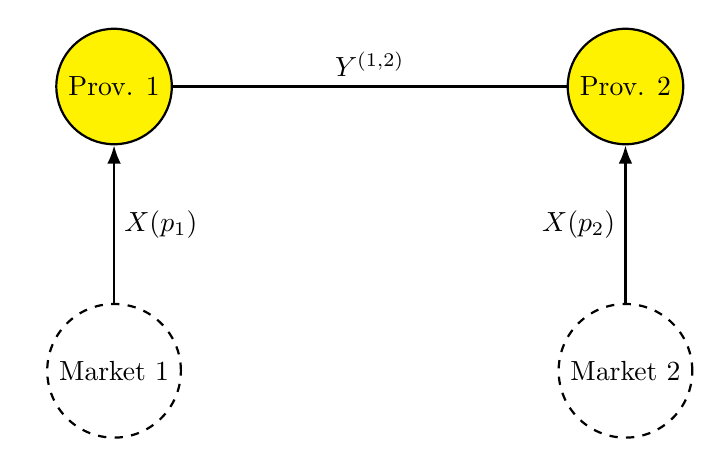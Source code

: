 \tikzstyle{var} = [
draw,circle,
minimum size=10pt]

\tikzstyle{agent} = [
draw, circle,
fill=yellow,
minimum size=10pt]

\begin{tikzpicture}[-{Latex[scale=1]}, thick]

    \node [agent] (one) {Prov. $1$};
    \node [var, dashed, below = 2cm of one] (local_one) {Market $1$};

    \node [agent, right = 5cm of one] (two) {Prov. $2$};
    \node [var, dashed, below = 2cm of two] (local_two) {Market $2$};


    \path
    (one) edge [-] node [above] {$Y^{(1, 2)}$} (two)
    (local_one) edge [] node [right] {$X(p_1)$} (one)
    (local_two) edge [] node [left] {$X(p_2)$} (two);

\end{tikzpicture}